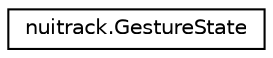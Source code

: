 digraph "Graphical Class Hierarchy"
{
  edge [fontname="Helvetica",fontsize="10",labelfontname="Helvetica",labelfontsize="10"];
  node [fontname="Helvetica",fontsize="10",shape=record];
  rankdir="LR";
  Node1 [label="nuitrack.GestureState",height=0.2,width=0.4,color="black", fillcolor="white", style="filled",URL="$structnuitrack_1_1GestureState.html",tooltip="Describes the state of a gesture. "];
}
